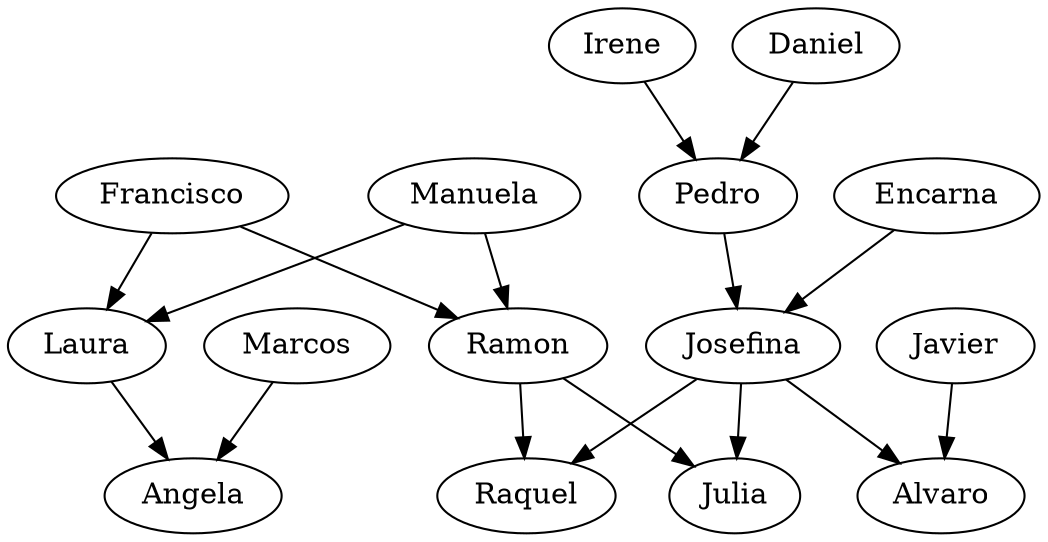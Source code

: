 strict digraph G {
  1 [ color="black" label="Francisco" ];
  2 [ color="black" label="Manuela" ];
  3 [ color="black" label="Laura" ];
  4 [ color="black" label="Ramon" ];
  5 [ color="black" label="Marcos" ];
  6 [ color="black" label="Angela" ];
  7 [ color="black" label="Irene" ];
  8 [ color="black" label="Daniel" ];
  9 [ color="black" label="Pedro" ];
  10 [ color="black" label="Encarna" ];
  11 [ color="black" label="Josefina" ];
  12 [ color="black" label="Javier" ];
  13 [ color="black" label="Raquel" ];
  14 [ color="black" label="Julia" ];
  15 [ color="black" label="Alvaro" ];
  1 -> 3 [ color="black" ];
  2 -> 3 [ color="black" ];
  3 -> 6 [ color="black" ];
  5 -> 6 [ color="black" ];
  1 -> 4 [ color="black" ];
  2 -> 4 [ color="black" ];
  7 -> 9 [ color="black" ];
  8 -> 9 [ color="black" ];
  9 -> 11 [ color="black" ];
  10 -> 11 [ color="black" ];
  11 -> 13 [ color="black" ];
  11 -> 14 [ color="black" ];
  4 -> 13 [ color="black" ];
  4 -> 14 [ color="black" ];
  11 -> 15 [ color="black" ];
  12 -> 15 [ color="black" ];
}

